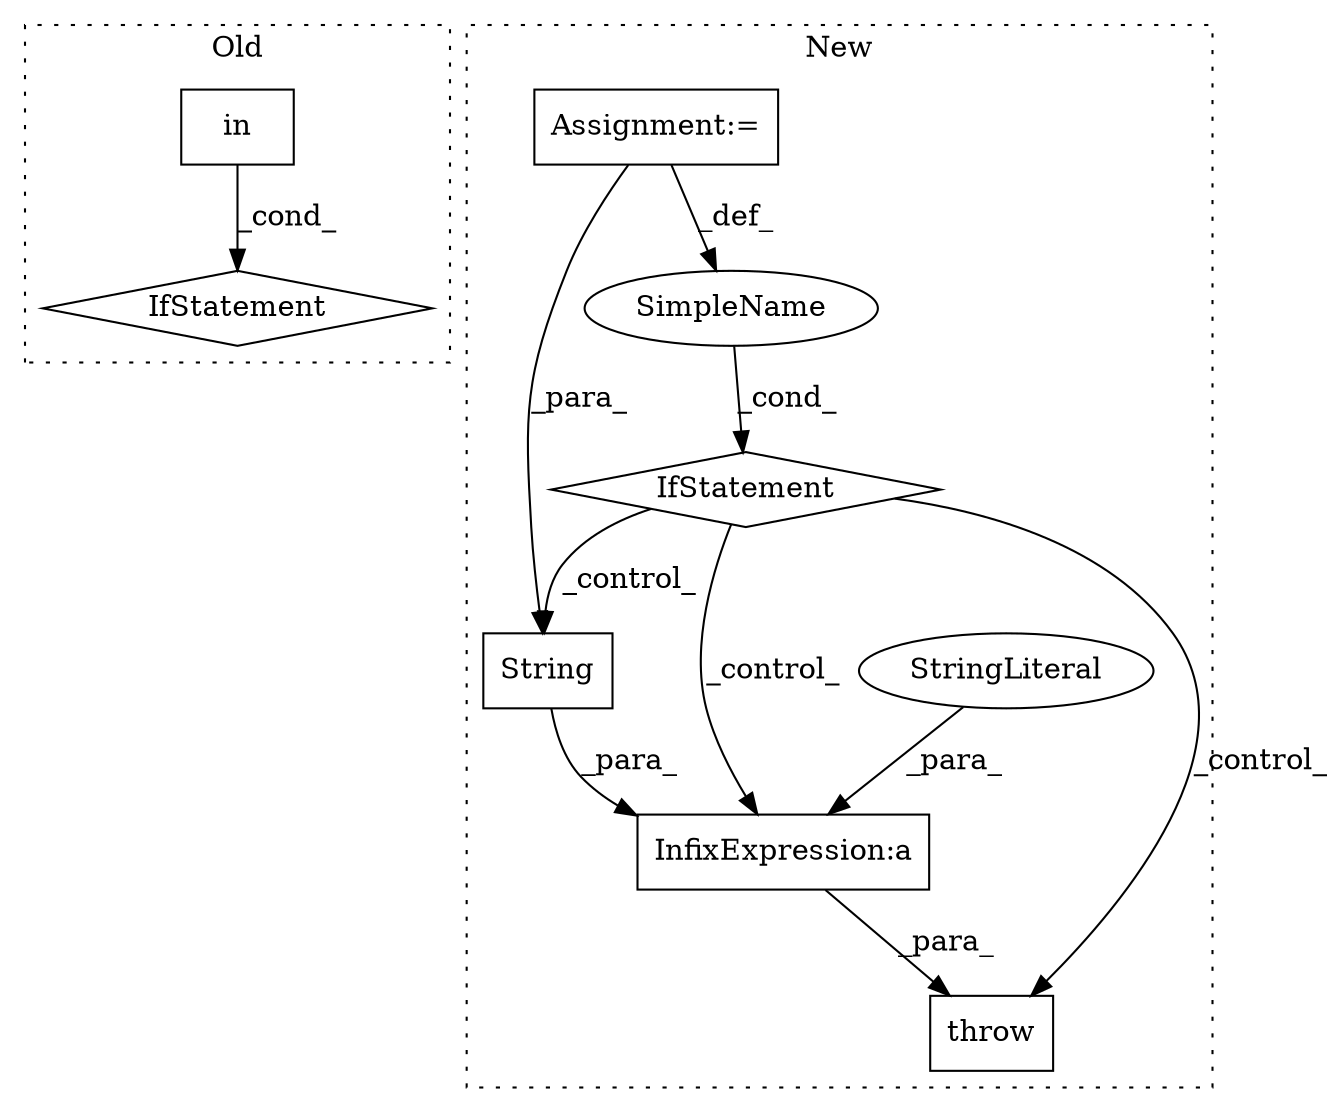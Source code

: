 digraph G {
subgraph cluster0 {
1 [label="in" a="105" s="3785" l="20" shape="box"];
3 [label="IfStatement" a="25" s="3774,3855" l="4,2" shape="diamond"];
label = "Old";
style="dotted";
}
subgraph cluster1 {
2 [label="String" a="32" s="5807,5826" l="7,1" shape="box"];
4 [label="IfStatement" a="25" s="5665,5686" l="4,2" shape="diamond"];
5 [label="SimpleName" a="42" s="" l="" shape="ellipse"];
6 [label="InfixExpression:a" a="27" s="5804" l="3" shape="box"];
7 [label="StringLiteral" a="45" s="5713" l="91" shape="ellipse"];
8 [label="throw" a="53" s="5696" l="6" shape="box"];
9 [label="Assignment:=" a="7" s="5618" l="1" shape="box"];
label = "New";
style="dotted";
}
1 -> 3 [label="_cond_"];
2 -> 6 [label="_para_"];
4 -> 6 [label="_control_"];
4 -> 8 [label="_control_"];
4 -> 2 [label="_control_"];
5 -> 4 [label="_cond_"];
6 -> 8 [label="_para_"];
7 -> 6 [label="_para_"];
9 -> 2 [label="_para_"];
9 -> 5 [label="_def_"];
}